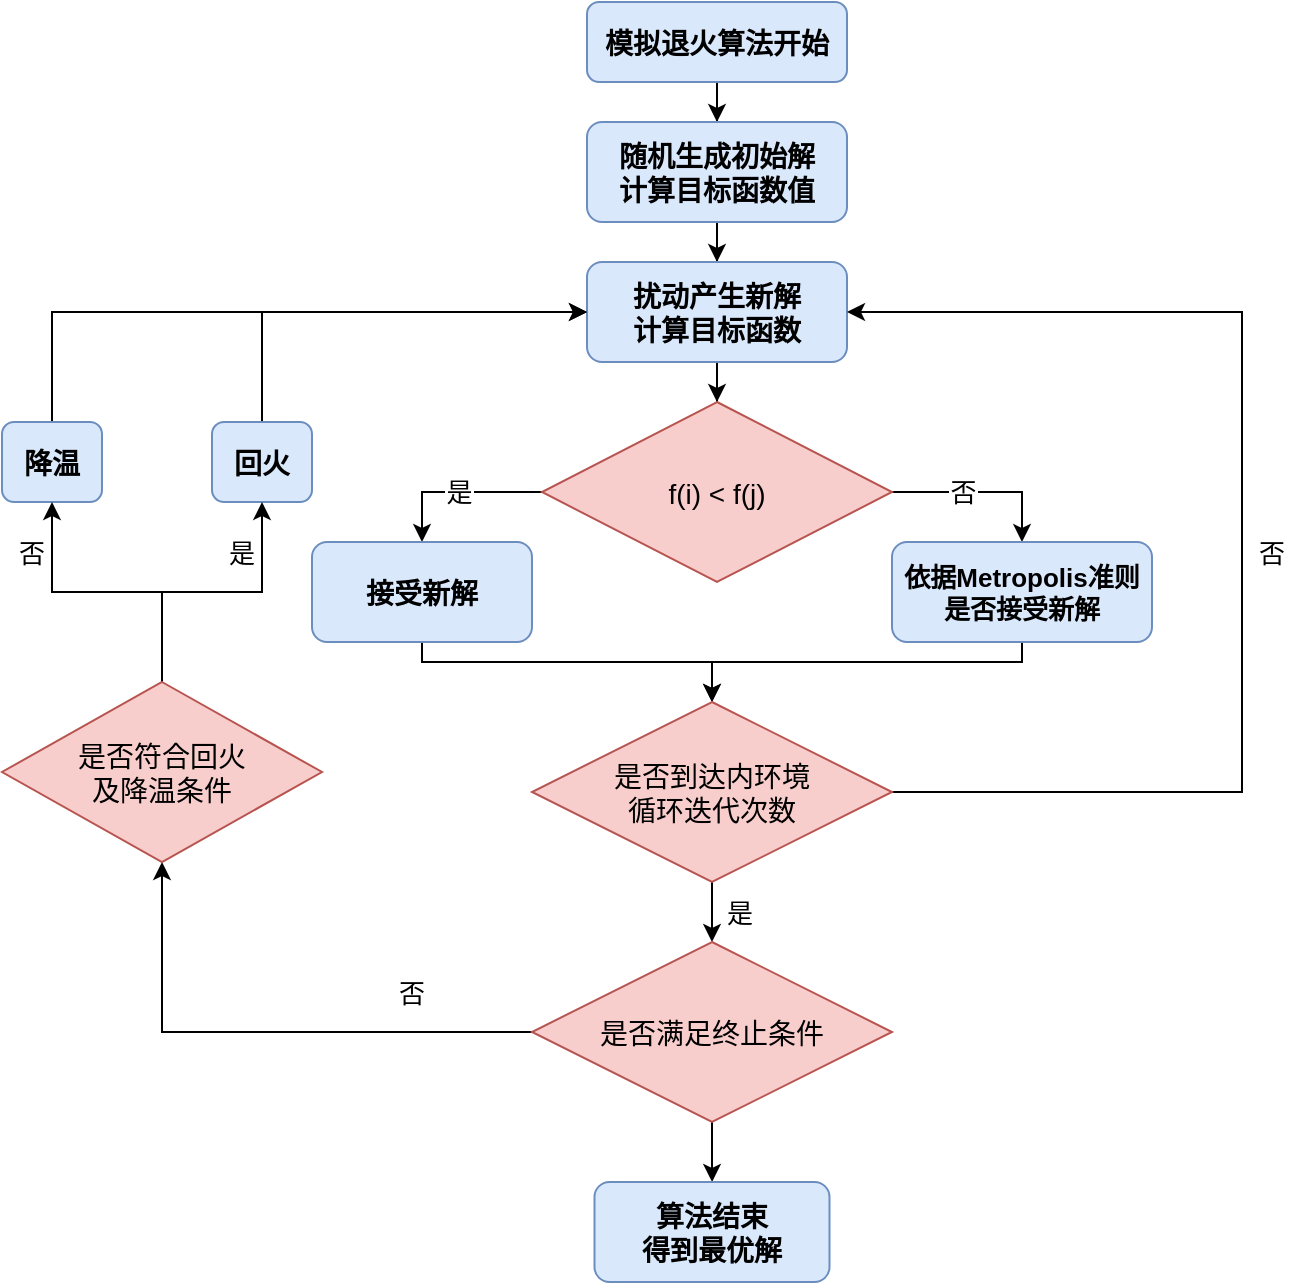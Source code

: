 <mxfile version="16.4.5" type="embed"><diagram id="zHura25WnQE6z7SMuWt6" name="Page-1"><mxGraphModel dx="1139" dy="643" grid="1" gridSize="10" guides="1" tooltips="1" connect="1" arrows="1" fold="1" page="1" pageScale="1" pageWidth="827" pageHeight="1169" math="0" shadow="0"><root><mxCell id="0"/><mxCell id="1" parent="0"/><mxCell id="24" style="edgeStyle=orthogonalEdgeStyle;rounded=0;orthogonalLoop=1;jettySize=auto;fontSize=13;" edge="1" parent="1" source="2" target="3"><mxGeometry relative="1" as="geometry"/></mxCell><mxCell id="2" value="模拟退火算法开始" style="rounded=1;fontStyle=1;fillColor=#dae8fc;strokeColor=#6c8ebf;fontSize=14;" vertex="1" parent="1"><mxGeometry x="322.5" y="50" width="130" height="40" as="geometry"/></mxCell><mxCell id="23" style="edgeStyle=orthogonalEdgeStyle;rounded=0;orthogonalLoop=1;jettySize=auto;entryX=0.5;entryY=0;entryDx=0;entryDy=0;fontSize=13;" edge="1" parent="1" source="3" target="4"><mxGeometry relative="1" as="geometry"/></mxCell><mxCell id="3" value="随机生成初始解&#10;计算目标函数值" style="rounded=1;fontStyle=1;fillColor=#dae8fc;strokeColor=#6c8ebf;fontSize=14;" vertex="1" parent="1"><mxGeometry x="322.5" y="110" width="130" height="50" as="geometry"/></mxCell><mxCell id="22" style="edgeStyle=orthogonalEdgeStyle;rounded=0;orthogonalLoop=1;jettySize=auto;entryX=0.5;entryY=0;entryDx=0;entryDy=0;fontSize=13;" edge="1" parent="1" source="4" target="5"><mxGeometry relative="1" as="geometry"/></mxCell><mxCell id="4" value="扰动产生新解&#10;计算目标函数" style="rounded=1;fontStyle=1;fillColor=#dae8fc;strokeColor=#6c8ebf;fontSize=14;" vertex="1" parent="1"><mxGeometry x="322.5" y="180" width="130" height="50" as="geometry"/></mxCell><mxCell id="10" style="edgeStyle=orthogonalEdgeStyle;rounded=0;orthogonalLoop=1;jettySize=auto;entryX=0.5;entryY=0;entryDx=0;entryDy=0;fontSize=13;" edge="1" parent="1" source="5" target="6"><mxGeometry relative="1" as="geometry"/></mxCell><mxCell id="13" value="是" style="edgeLabel;align=center;verticalAlign=middle;resizable=0;points=[];fontSize=13;" vertex="1" connectable="0" parent="10"><mxGeometry x="-0.023" y="-1" relative="1" as="geometry"><mxPoint as="offset"/></mxGeometry></mxCell><mxCell id="14" style="edgeStyle=orthogonalEdgeStyle;rounded=0;orthogonalLoop=1;jettySize=auto;entryX=0.5;entryY=0;entryDx=0;entryDy=0;fontSize=13;" edge="1" parent="1" source="5" target="7"><mxGeometry relative="1" as="geometry"><Array as="points"><mxPoint x="540" y="295"/></Array></mxGeometry></mxCell><mxCell id="15" value="否" style="edgeLabel;align=center;verticalAlign=middle;resizable=0;points=[];fontSize=13;" vertex="1" connectable="0" parent="14"><mxGeometry x="-0.212" y="1" relative="1" as="geometry"><mxPoint as="offset"/></mxGeometry></mxCell><mxCell id="5" value="f(i) &lt; f(j)" style="rhombus;fontSize=14;fillColor=#f8cecc;strokeColor=#b85450;" vertex="1" parent="1"><mxGeometry x="300" y="250" width="175" height="90" as="geometry"/></mxCell><mxCell id="19" style="edgeStyle=orthogonalEdgeStyle;rounded=0;orthogonalLoop=1;jettySize=auto;exitX=0.5;exitY=1;exitDx=0;exitDy=0;entryX=0.5;entryY=0;entryDx=0;entryDy=0;fontSize=13;" edge="1" parent="1" source="6" target="8"><mxGeometry relative="1" as="geometry"><Array as="points"><mxPoint x="240" y="380"/><mxPoint x="385" y="380"/></Array></mxGeometry></mxCell><mxCell id="6" value="接受新解" style="rounded=1;fontStyle=1;fillColor=#dae8fc;strokeColor=#6c8ebf;fontSize=14;" vertex="1" parent="1"><mxGeometry x="185" y="320" width="110" height="50" as="geometry"/></mxCell><mxCell id="20" style="edgeStyle=orthogonalEdgeStyle;rounded=0;orthogonalLoop=1;jettySize=auto;entryX=0.5;entryY=0;entryDx=0;entryDy=0;fontSize=13;" edge="1" parent="1" source="7" target="8"><mxGeometry relative="1" as="geometry"><Array as="points"><mxPoint x="540" y="380"/><mxPoint x="385" y="380"/></Array></mxGeometry></mxCell><mxCell id="7" value="依据Metropolis准则&#10;是否接受新解" style="rounded=1;fontStyle=1;fillColor=#dae8fc;strokeColor=#6c8ebf;fontSize=13;" vertex="1" parent="1"><mxGeometry x="475" y="320" width="130" height="50" as="geometry"/></mxCell><mxCell id="21" style="edgeStyle=orthogonalEdgeStyle;rounded=0;orthogonalLoop=1;jettySize=auto;entryX=0.5;entryY=0;entryDx=0;entryDy=0;fontSize=13;" edge="1" parent="1" source="8" target="9"><mxGeometry relative="1" as="geometry"/></mxCell><mxCell id="25" style="edgeStyle=orthogonalEdgeStyle;rounded=0;orthogonalLoop=1;jettySize=auto;entryX=1;entryY=0.5;entryDx=0;entryDy=0;fontSize=13;" edge="1" parent="1" source="8" target="4"><mxGeometry relative="1" as="geometry"><Array as="points"><mxPoint x="650" y="445"/><mxPoint x="650" y="205"/></Array></mxGeometry></mxCell><mxCell id="8" value="是否到达内环境&#10;循环迭代次数" style="rhombus;fontSize=14;fillColor=#f8cecc;strokeColor=#b85450;" vertex="1" parent="1"><mxGeometry x="295" y="400" width="180" height="90" as="geometry"/></mxCell><mxCell id="31" style="edgeStyle=orthogonalEdgeStyle;rounded=0;orthogonalLoop=1;jettySize=auto;exitX=0;exitY=0.5;exitDx=0;exitDy=0;entryX=0.5;entryY=1;entryDx=0;entryDy=0;fontSize=13;" edge="1" parent="1" source="9" target="29"><mxGeometry relative="1" as="geometry"/></mxCell><mxCell id="42" style="edgeStyle=orthogonalEdgeStyle;rounded=0;orthogonalLoop=1;jettySize=auto;fontSize=13;" edge="1" parent="1" source="9" target="41"><mxGeometry relative="1" as="geometry"/></mxCell><mxCell id="9" value="是否满足终止条件" style="rhombus;fontSize=14;fillColor=#f8cecc;strokeColor=#b85450;" vertex="1" parent="1"><mxGeometry x="295" y="520" width="180" height="90" as="geometry"/></mxCell><mxCell id="26" value="否" style="text;strokeColor=none;fillColor=none;align=center;verticalAlign=middle;rounded=0;fontSize=13;" vertex="1" parent="1"><mxGeometry x="650" y="310" width="30" height="30" as="geometry"/></mxCell><mxCell id="39" style="edgeStyle=orthogonalEdgeStyle;rounded=0;orthogonalLoop=1;jettySize=auto;entryX=0;entryY=0.5;entryDx=0;entryDy=0;fontSize=13;" edge="1" parent="1" source="27" target="4"><mxGeometry relative="1" as="geometry"><Array as="points"><mxPoint x="55" y="205"/></Array></mxGeometry></mxCell><mxCell id="27" value="降温" style="rounded=1;fontStyle=1;fillColor=#dae8fc;strokeColor=#6c8ebf;fontSize=14;" vertex="1" parent="1"><mxGeometry x="30" y="260" width="50" height="40" as="geometry"/></mxCell><mxCell id="40" style="edgeStyle=orthogonalEdgeStyle;rounded=0;orthogonalLoop=1;jettySize=auto;entryX=0;entryY=0.5;entryDx=0;entryDy=0;fontSize=13;" edge="1" parent="1" source="28" target="4"><mxGeometry relative="1" as="geometry"><Array as="points"><mxPoint x="160" y="205"/></Array></mxGeometry></mxCell><mxCell id="28" value="回火" style="rounded=1;fontStyle=1;fillColor=#dae8fc;strokeColor=#6c8ebf;fontSize=14;" vertex="1" parent="1"><mxGeometry x="135" y="260" width="50" height="40" as="geometry"/></mxCell><mxCell id="33" style="edgeStyle=orthogonalEdgeStyle;rounded=0;orthogonalLoop=1;jettySize=auto;exitX=0.5;exitY=0;exitDx=0;exitDy=0;entryX=0.5;entryY=1;entryDx=0;entryDy=0;fontSize=13;" edge="1" parent="1" source="29" target="28"><mxGeometry relative="1" as="geometry"/></mxCell><mxCell id="35" style="edgeStyle=orthogonalEdgeStyle;rounded=0;orthogonalLoop=1;jettySize=auto;entryX=0.5;entryY=1;entryDx=0;entryDy=0;fontSize=13;" edge="1" parent="1" source="29" target="27"><mxGeometry relative="1" as="geometry"/></mxCell><mxCell id="29" value="是否符合回火&#10;及降温条件" style="rhombus;fontSize=14;fillColor=#f8cecc;strokeColor=#b85450;" vertex="1" parent="1"><mxGeometry x="30" y="390" width="160" height="90" as="geometry"/></mxCell><mxCell id="30" value="是" style="text;strokeColor=none;fillColor=none;align=center;verticalAlign=middle;rounded=0;fontSize=13;" vertex="1" parent="1"><mxGeometry x="384" y="490" width="30" height="30" as="geometry"/></mxCell><mxCell id="32" value="否" style="text;strokeColor=none;fillColor=none;align=center;verticalAlign=middle;rounded=0;fontSize=13;" vertex="1" parent="1"><mxGeometry x="220" y="530" width="30" height="30" as="geometry"/></mxCell><mxCell id="36" value="是" style="text;strokeColor=none;fillColor=none;align=center;verticalAlign=middle;rounded=0;fontSize=13;" vertex="1" parent="1"><mxGeometry x="135" y="310" width="30" height="30" as="geometry"/></mxCell><mxCell id="38" value="否" style="text;strokeColor=none;fillColor=none;align=center;verticalAlign=middle;rounded=0;fontSize=13;" vertex="1" parent="1"><mxGeometry x="30" y="310" width="30" height="30" as="geometry"/></mxCell><mxCell id="41" value="算法结束&#10;得到最优解" style="rounded=1;fontStyle=1;fillColor=#dae8fc;strokeColor=#6c8ebf;fontSize=14;" vertex="1" parent="1"><mxGeometry x="326.25" y="640" width="117.5" height="50" as="geometry"/></mxCell></root></mxGraphModel></diagram></mxfile>